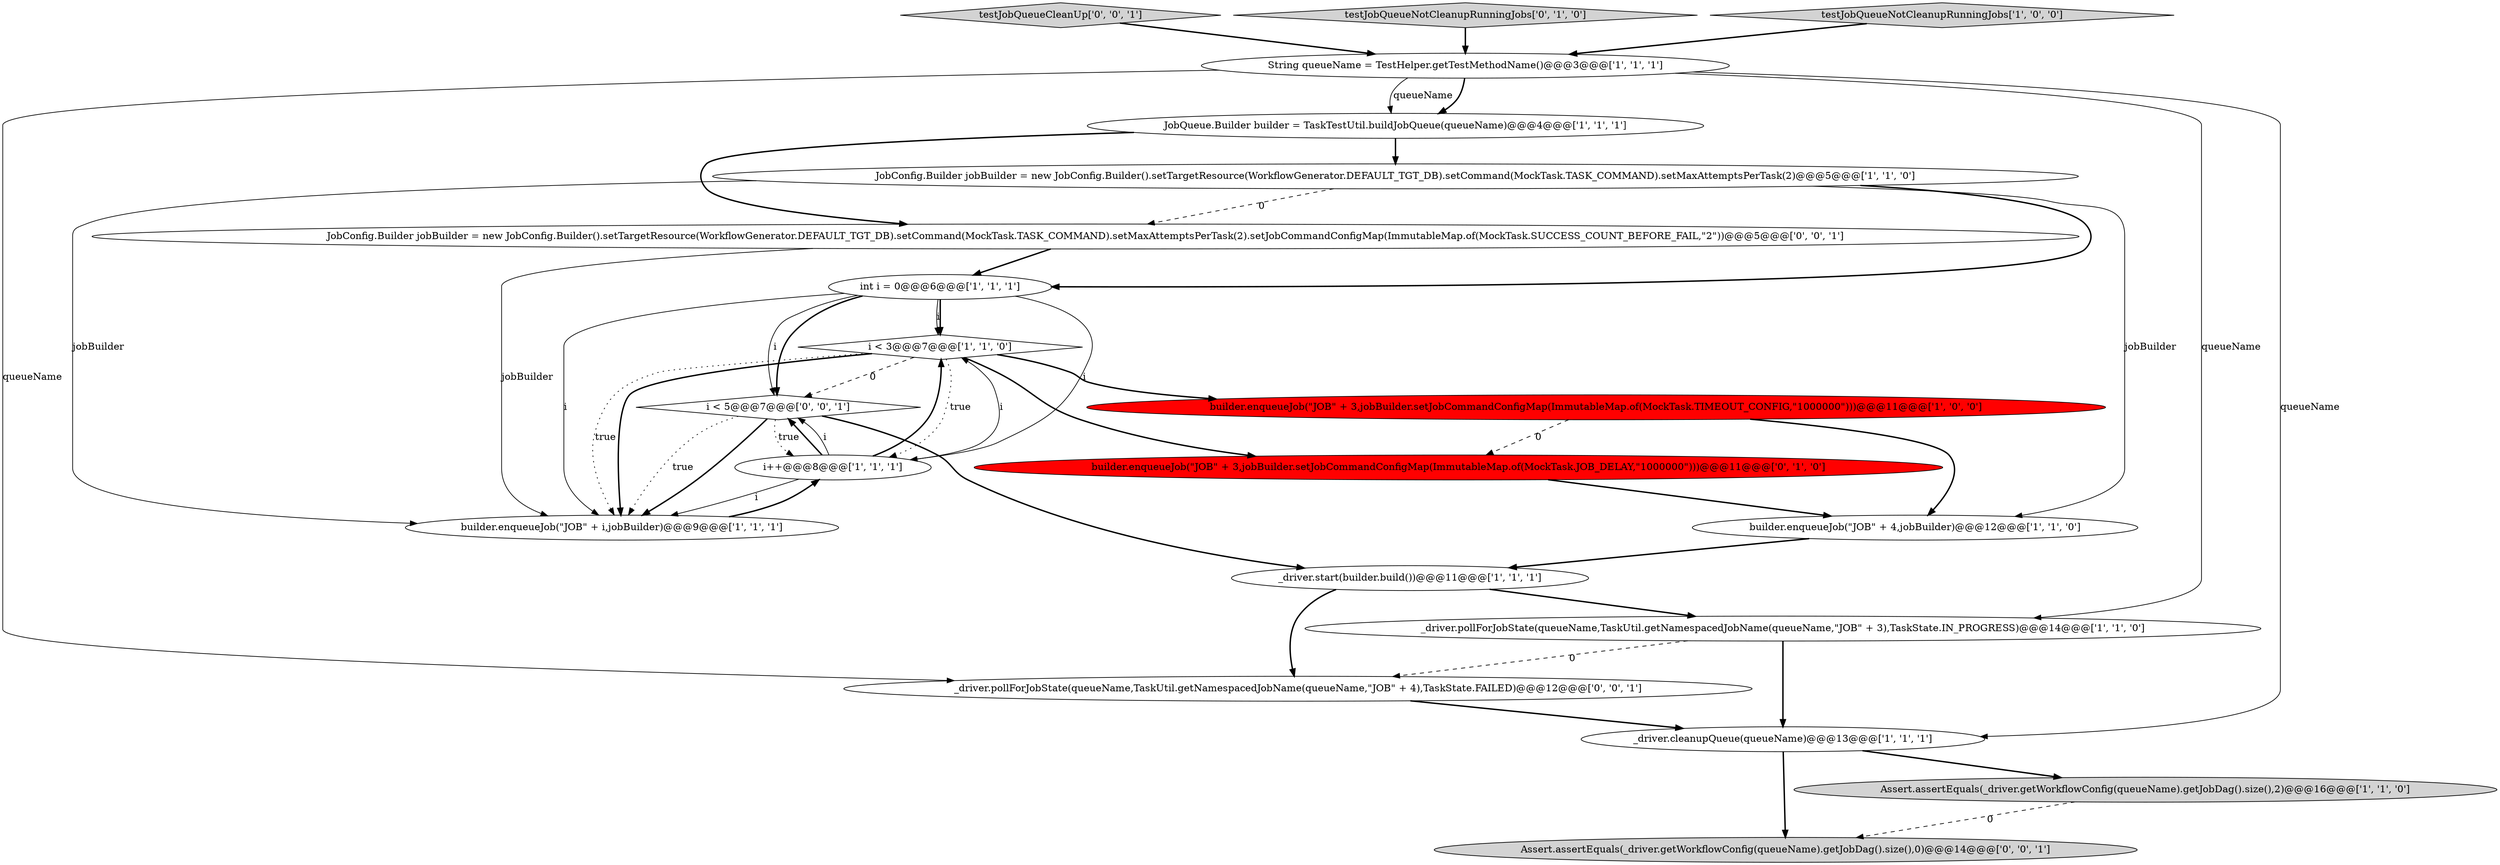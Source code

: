 digraph {
0 [style = filled, label = "i < 3@@@7@@@['1', '1', '0']", fillcolor = white, shape = diamond image = "AAA0AAABBB1BBB"];
5 [style = filled, label = "JobQueue.Builder builder = TaskTestUtil.buildJobQueue(queueName)@@@4@@@['1', '1', '1']", fillcolor = white, shape = ellipse image = "AAA0AAABBB1BBB"];
20 [style = filled, label = "testJobQueueCleanUp['0', '0', '1']", fillcolor = lightgray, shape = diamond image = "AAA0AAABBB3BBB"];
10 [style = filled, label = "JobConfig.Builder jobBuilder = new JobConfig.Builder().setTargetResource(WorkflowGenerator.DEFAULT_TGT_DB).setCommand(MockTask.TASK_COMMAND).setMaxAttemptsPerTask(2)@@@5@@@['1', '1', '0']", fillcolor = white, shape = ellipse image = "AAA0AAABBB1BBB"];
2 [style = filled, label = "builder.enqueueJob(\"JOB\" + 3,jobBuilder.setJobCommandConfigMap(ImmutableMap.of(MockTask.TIMEOUT_CONFIG,\"1000000\")))@@@11@@@['1', '0', '0']", fillcolor = red, shape = ellipse image = "AAA1AAABBB1BBB"];
18 [style = filled, label = "Assert.assertEquals(_driver.getWorkflowConfig(queueName).getJobDag().size(),0)@@@14@@@['0', '0', '1']", fillcolor = lightgray, shape = ellipse image = "AAA0AAABBB3BBB"];
16 [style = filled, label = "i < 5@@@7@@@['0', '0', '1']", fillcolor = white, shape = diamond image = "AAA0AAABBB3BBB"];
3 [style = filled, label = "_driver.pollForJobState(queueName,TaskUtil.getNamespacedJobName(queueName,\"JOB\" + 3),TaskState.IN_PROGRESS)@@@14@@@['1', '1', '0']", fillcolor = white, shape = ellipse image = "AAA0AAABBB1BBB"];
4 [style = filled, label = "_driver.start(builder.build())@@@11@@@['1', '1', '1']", fillcolor = white, shape = ellipse image = "AAA0AAABBB1BBB"];
7 [style = filled, label = "_driver.cleanupQueue(queueName)@@@13@@@['1', '1', '1']", fillcolor = white, shape = ellipse image = "AAA0AAABBB1BBB"];
15 [style = filled, label = "testJobQueueNotCleanupRunningJobs['0', '1', '0']", fillcolor = lightgray, shape = diamond image = "AAA0AAABBB2BBB"];
12 [style = filled, label = "String queueName = TestHelper.getTestMethodName()@@@3@@@['1', '1', '1']", fillcolor = white, shape = ellipse image = "AAA0AAABBB1BBB"];
13 [style = filled, label = "Assert.assertEquals(_driver.getWorkflowConfig(queueName).getJobDag().size(),2)@@@16@@@['1', '1', '0']", fillcolor = lightgray, shape = ellipse image = "AAA0AAABBB1BBB"];
8 [style = filled, label = "i++@@@8@@@['1', '1', '1']", fillcolor = white, shape = ellipse image = "AAA0AAABBB1BBB"];
14 [style = filled, label = "builder.enqueueJob(\"JOB\" + 3,jobBuilder.setJobCommandConfigMap(ImmutableMap.of(MockTask.JOB_DELAY,\"1000000\")))@@@11@@@['0', '1', '0']", fillcolor = red, shape = ellipse image = "AAA1AAABBB2BBB"];
9 [style = filled, label = "testJobQueueNotCleanupRunningJobs['1', '0', '0']", fillcolor = lightgray, shape = diamond image = "AAA0AAABBB1BBB"];
11 [style = filled, label = "builder.enqueueJob(\"JOB\" + 4,jobBuilder)@@@12@@@['1', '1', '0']", fillcolor = white, shape = ellipse image = "AAA0AAABBB1BBB"];
1 [style = filled, label = "builder.enqueueJob(\"JOB\" + i,jobBuilder)@@@9@@@['1', '1', '1']", fillcolor = white, shape = ellipse image = "AAA0AAABBB1BBB"];
6 [style = filled, label = "int i = 0@@@6@@@['1', '1', '1']", fillcolor = white, shape = ellipse image = "AAA0AAABBB1BBB"];
19 [style = filled, label = "_driver.pollForJobState(queueName,TaskUtil.getNamespacedJobName(queueName,\"JOB\" + 4),TaskState.FAILED)@@@12@@@['0', '0', '1']", fillcolor = white, shape = ellipse image = "AAA0AAABBB3BBB"];
17 [style = filled, label = "JobConfig.Builder jobBuilder = new JobConfig.Builder().setTargetResource(WorkflowGenerator.DEFAULT_TGT_DB).setCommand(MockTask.TASK_COMMAND).setMaxAttemptsPerTask(2).setJobCommandConfigMap(ImmutableMap.of(MockTask.SUCCESS_COUNT_BEFORE_FAIL,\"2\"))@@@5@@@['0', '0', '1']", fillcolor = white, shape = ellipse image = "AAA0AAABBB3BBB"];
6->1 [style = solid, label="i"];
7->13 [style = bold, label=""];
5->10 [style = bold, label=""];
4->3 [style = bold, label=""];
8->16 [style = bold, label=""];
16->8 [style = dotted, label="true"];
10->11 [style = solid, label="jobBuilder"];
8->0 [style = solid, label="i"];
1->8 [style = bold, label=""];
10->1 [style = solid, label="jobBuilder"];
12->5 [style = bold, label=""];
8->16 [style = solid, label="i"];
17->6 [style = bold, label=""];
0->2 [style = bold, label=""];
11->4 [style = bold, label=""];
4->19 [style = bold, label=""];
0->16 [style = dashed, label="0"];
12->5 [style = solid, label="queueName"];
6->0 [style = bold, label=""];
5->17 [style = bold, label=""];
10->6 [style = bold, label=""];
6->8 [style = solid, label="i"];
6->0 [style = solid, label="i"];
3->19 [style = dashed, label="0"];
8->0 [style = bold, label=""];
0->8 [style = dotted, label="true"];
0->14 [style = bold, label=""];
2->14 [style = dashed, label="0"];
16->1 [style = dotted, label="true"];
3->7 [style = bold, label=""];
16->1 [style = bold, label=""];
6->16 [style = bold, label=""];
0->1 [style = bold, label=""];
8->1 [style = solid, label="i"];
20->12 [style = bold, label=""];
10->17 [style = dashed, label="0"];
7->18 [style = bold, label=""];
12->19 [style = solid, label="queueName"];
12->3 [style = solid, label="queueName"];
15->12 [style = bold, label=""];
17->1 [style = solid, label="jobBuilder"];
9->12 [style = bold, label=""];
13->18 [style = dashed, label="0"];
16->4 [style = bold, label=""];
12->7 [style = solid, label="queueName"];
14->11 [style = bold, label=""];
19->7 [style = bold, label=""];
2->11 [style = bold, label=""];
0->1 [style = dotted, label="true"];
6->16 [style = solid, label="i"];
}

